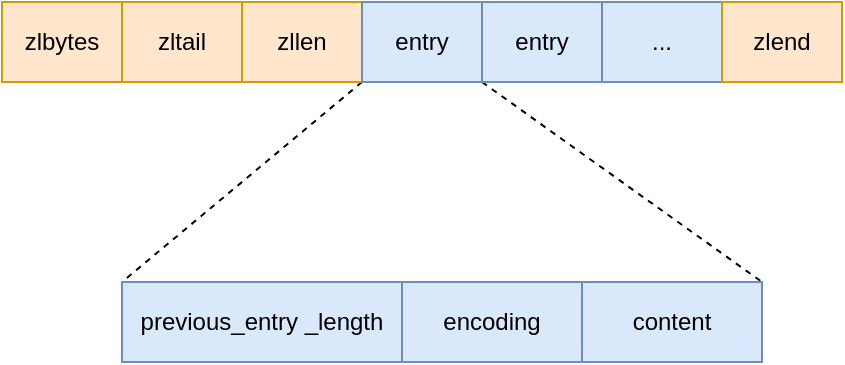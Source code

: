 <mxfile version="15.4.0" type="device"><diagram id="_Os2OOeE7a7N7lWUqL3C" name="Page-1"><mxGraphModel dx="946" dy="630" grid="1" gridSize="10" guides="0" tooltips="1" connect="1" arrows="1" fold="1" page="1" pageScale="1" pageWidth="827" pageHeight="1169" math="0" shadow="0"><root><mxCell id="0"/><mxCell id="1" parent="0"/><mxCell id="hEuNN3j5pkViwOglta9R-1" value="&lt;span&gt;zlbytes&lt;/span&gt;" style="rounded=0;whiteSpace=wrap;html=1;fillColor=#ffe6cc;strokeColor=#d79b00;" vertex="1" parent="1"><mxGeometry x="70" y="290" width="60" height="40" as="geometry"/></mxCell><mxCell id="hEuNN3j5pkViwOglta9R-2" value="&lt;span&gt;zltail&lt;/span&gt;" style="rounded=0;whiteSpace=wrap;html=1;fillColor=#ffe6cc;strokeColor=#d79b00;" vertex="1" parent="1"><mxGeometry x="130" y="290" width="60" height="40" as="geometry"/></mxCell><mxCell id="hEuNN3j5pkViwOglta9R-12" style="rounded=0;orthogonalLoop=1;jettySize=auto;html=1;exitX=1;exitY=1;exitDx=0;exitDy=0;entryX=0;entryY=0;entryDx=0;entryDy=0;startArrow=none;startFill=0;endArrow=none;endFill=0;dashed=1;" edge="1" parent="1" source="hEuNN3j5pkViwOglta9R-3" target="hEuNN3j5pkViwOglta9R-9"><mxGeometry relative="1" as="geometry"/></mxCell><mxCell id="hEuNN3j5pkViwOglta9R-3" value="&lt;span&gt;zllen&lt;/span&gt;" style="rounded=0;whiteSpace=wrap;html=1;fillColor=#ffe6cc;strokeColor=#d79b00;" vertex="1" parent="1"><mxGeometry x="190" y="290" width="60" height="40" as="geometry"/></mxCell><mxCell id="hEuNN3j5pkViwOglta9R-4" value="&lt;span&gt;entry&lt;/span&gt;" style="rounded=0;whiteSpace=wrap;html=1;fillColor=#dae8fc;strokeColor=#6c8ebf;" vertex="1" parent="1"><mxGeometry x="250" y="290" width="60" height="40" as="geometry"/></mxCell><mxCell id="hEuNN3j5pkViwOglta9R-13" style="edgeStyle=none;rounded=0;orthogonalLoop=1;jettySize=auto;html=1;exitX=0;exitY=1;exitDx=0;exitDy=0;entryX=1;entryY=0;entryDx=0;entryDy=0;endArrow=none;endFill=0;dashed=1;" edge="1" parent="1" source="hEuNN3j5pkViwOglta9R-5" target="hEuNN3j5pkViwOglta9R-11"><mxGeometry relative="1" as="geometry"/></mxCell><mxCell id="hEuNN3j5pkViwOglta9R-5" value="&lt;span&gt;entry&lt;/span&gt;" style="rounded=0;whiteSpace=wrap;html=1;fillColor=#dae8fc;strokeColor=#6c8ebf;" vertex="1" parent="1"><mxGeometry x="310" y="290" width="60" height="40" as="geometry"/></mxCell><mxCell id="hEuNN3j5pkViwOglta9R-6" value="&lt;span&gt;...&lt;/span&gt;" style="rounded=0;whiteSpace=wrap;html=1;fillColor=#dae8fc;strokeColor=#6c8ebf;" vertex="1" parent="1"><mxGeometry x="370" y="290" width="60" height="40" as="geometry"/></mxCell><mxCell id="hEuNN3j5pkViwOglta9R-7" value="&lt;span&gt;zlend&lt;/span&gt;" style="rounded=0;whiteSpace=wrap;html=1;fillColor=#ffe6cc;strokeColor=#d79b00;" vertex="1" parent="1"><mxGeometry x="430" y="290" width="60" height="40" as="geometry"/></mxCell><mxCell id="hEuNN3j5pkViwOglta9R-9" value="&lt;span style=&quot;text-align: left&quot;&gt;previous_entry _length&lt;/span&gt;" style="rounded=0;whiteSpace=wrap;html=1;fillColor=#dae8fc;strokeColor=#6c8ebf;" vertex="1" parent="1"><mxGeometry x="130" y="430" width="140" height="40" as="geometry"/></mxCell><mxCell id="hEuNN3j5pkViwOglta9R-10" value="&lt;span&gt;encoding&lt;/span&gt;" style="rounded=0;whiteSpace=wrap;html=1;fillColor=#dae8fc;strokeColor=#6c8ebf;" vertex="1" parent="1"><mxGeometry x="270" y="430" width="90" height="40" as="geometry"/></mxCell><mxCell id="hEuNN3j5pkViwOglta9R-11" value="&lt;span&gt;content&lt;/span&gt;" style="rounded=0;whiteSpace=wrap;html=1;fillColor=#dae8fc;strokeColor=#6c8ebf;" vertex="1" parent="1"><mxGeometry x="360" y="430" width="90" height="40" as="geometry"/></mxCell></root></mxGraphModel></diagram></mxfile>